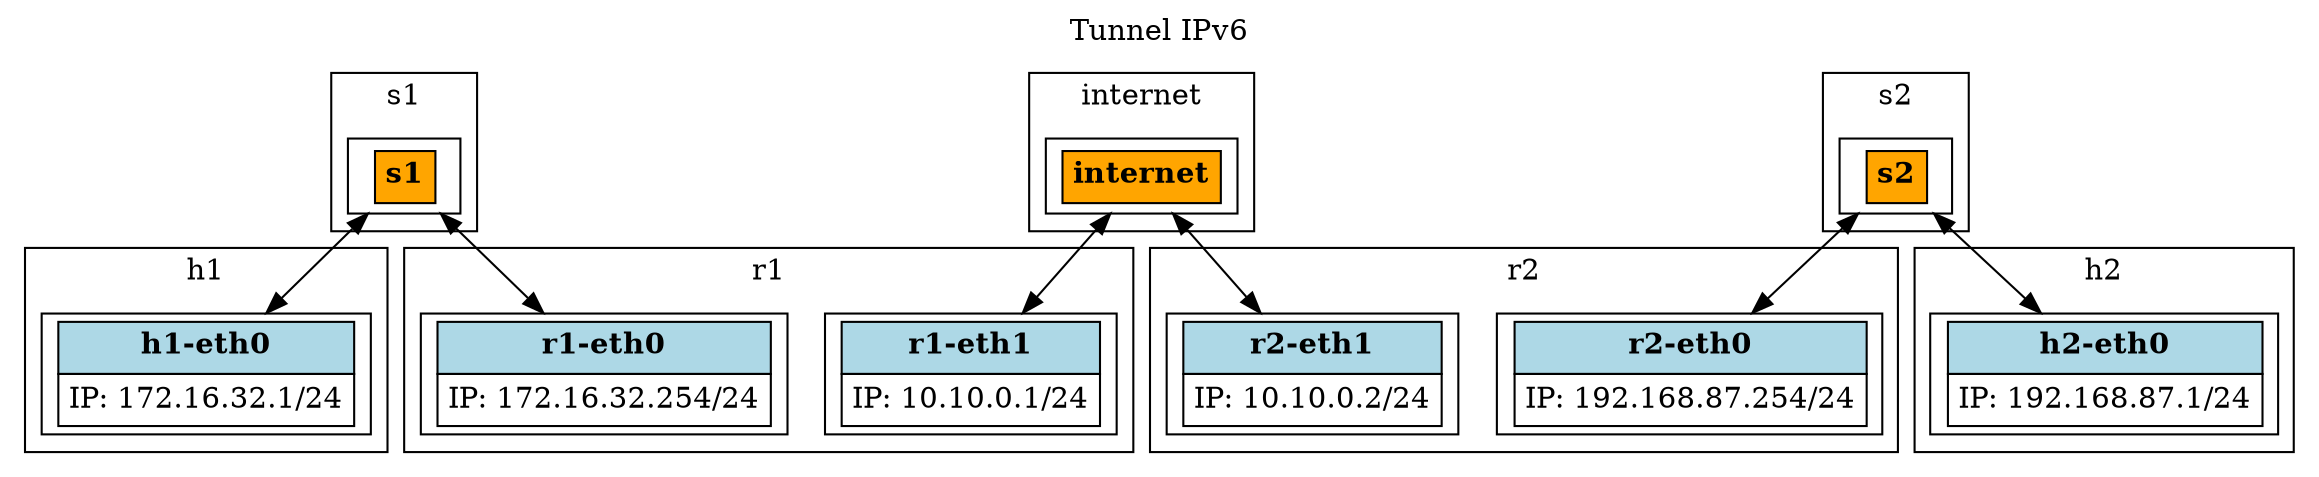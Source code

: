 digraph G { 
    label = "Tunnel IPv6";
    labelloc = top;
 
    node [shape=record];
    edge [dir=both];
subgraph cluster_0 {
		label = h1;
	
        "h1-eth0" [label=<
            <table border="0" cellborder="1" cellspacing="0" cellpadding="4">
                <tr><td bgcolor="lightblue"><b>h1-eth0</b></td></tr>
                <tr><td align="left">IP: 172.16.32.1/24</td></tr>
            </table>
        >];
	}
subgraph cluster_1 {
		label = h2;
	
        "h2-eth0" [label=<
            <table border="0" cellborder="1" cellspacing="0" cellpadding="4">
                <tr><td bgcolor="lightblue"><b>h2-eth0</b></td></tr>
                <tr><td align="left">IP: 192.168.87.1/24</td></tr>
            </table>
        >];
	}
subgraph cluster_2 {
		label = r1;
	
        "r1-eth0" [label=<
            <table border="0" cellborder="1" cellspacing="0" cellpadding="4">
                <tr><td bgcolor="lightblue"><b>r1-eth0</b></td></tr>
                <tr><td align="left">IP: 172.16.32.254/24</td></tr>
            </table>
        >];
        "r1-eth1" [label=<
            <table border="0" cellborder="1" cellspacing="0" cellpadding="4">
                <tr><td bgcolor="lightblue"><b>r1-eth1</b></td></tr>
                <tr><td align="left">IP: 10.10.0.1/24</td></tr>
            </table>
        >];
	}
subgraph cluster_3 {
		label = r2;
	
        "r2-eth0" [label=<
            <table border="0" cellborder="1" cellspacing="0" cellpadding="4">
                <tr><td bgcolor="lightblue"><b>r2-eth0</b></td></tr>
                <tr><td align="left">IP: 192.168.87.254/24</td></tr>
            </table>
        >];
        "r2-eth1" [label=<
            <table border="0" cellborder="1" cellspacing="0" cellpadding="4">
                <tr><td bgcolor="lightblue"><b>r2-eth1</b></td></tr>
                <tr><td align="left">IP: 10.10.0.2/24</td></tr>
            </table>
        >];
	}
subgraph cluster_4 {
		label = internet;
	
        "internet" [label=<
            <table border="0" cellborder="1" cellspacing="0" cellpadding="4">
                <tr><td bgcolor="orange"><b>internet</b></td></tr>
            </table>
        >];
	}
subgraph cluster_5 {
		label = s1;
	
        "s1" [label=<
            <table border="0" cellborder="1" cellspacing="0" cellpadding="4">
                <tr><td bgcolor="orange"><b>s1</b></td></tr>
            </table>
        >];
	}
subgraph cluster_6 {
		label = s2;
	
        "s2" [label=<
            <table border="0" cellborder="1" cellspacing="0" cellpadding="4">
                <tr><td bgcolor="orange"><b>s2</b></td></tr>
            </table>
        >];
	}
 "s1"->"h1-eth0"; 
 "s1"->"r1-eth0"; 
 "s2"->"h2-eth0"; 
 "s2"->"r2-eth0"; 
 "internet"->"r1-eth1"; 
 "internet"->"r2-eth1"; 
}
